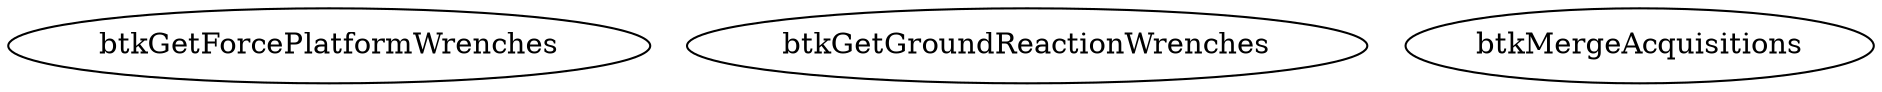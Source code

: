 /* Created by mdot for Matlab */
digraph m2html {

  btkGetForcePlatformWrenches [URL="btkGetForcePlatformWrenches.html"];
  btkGetGroundReactionWrenches [URL="btkGetGroundReactionWrenches.html"];
  btkMergeAcquisitions [URL="btkMergeAcquisitions.html"];
}